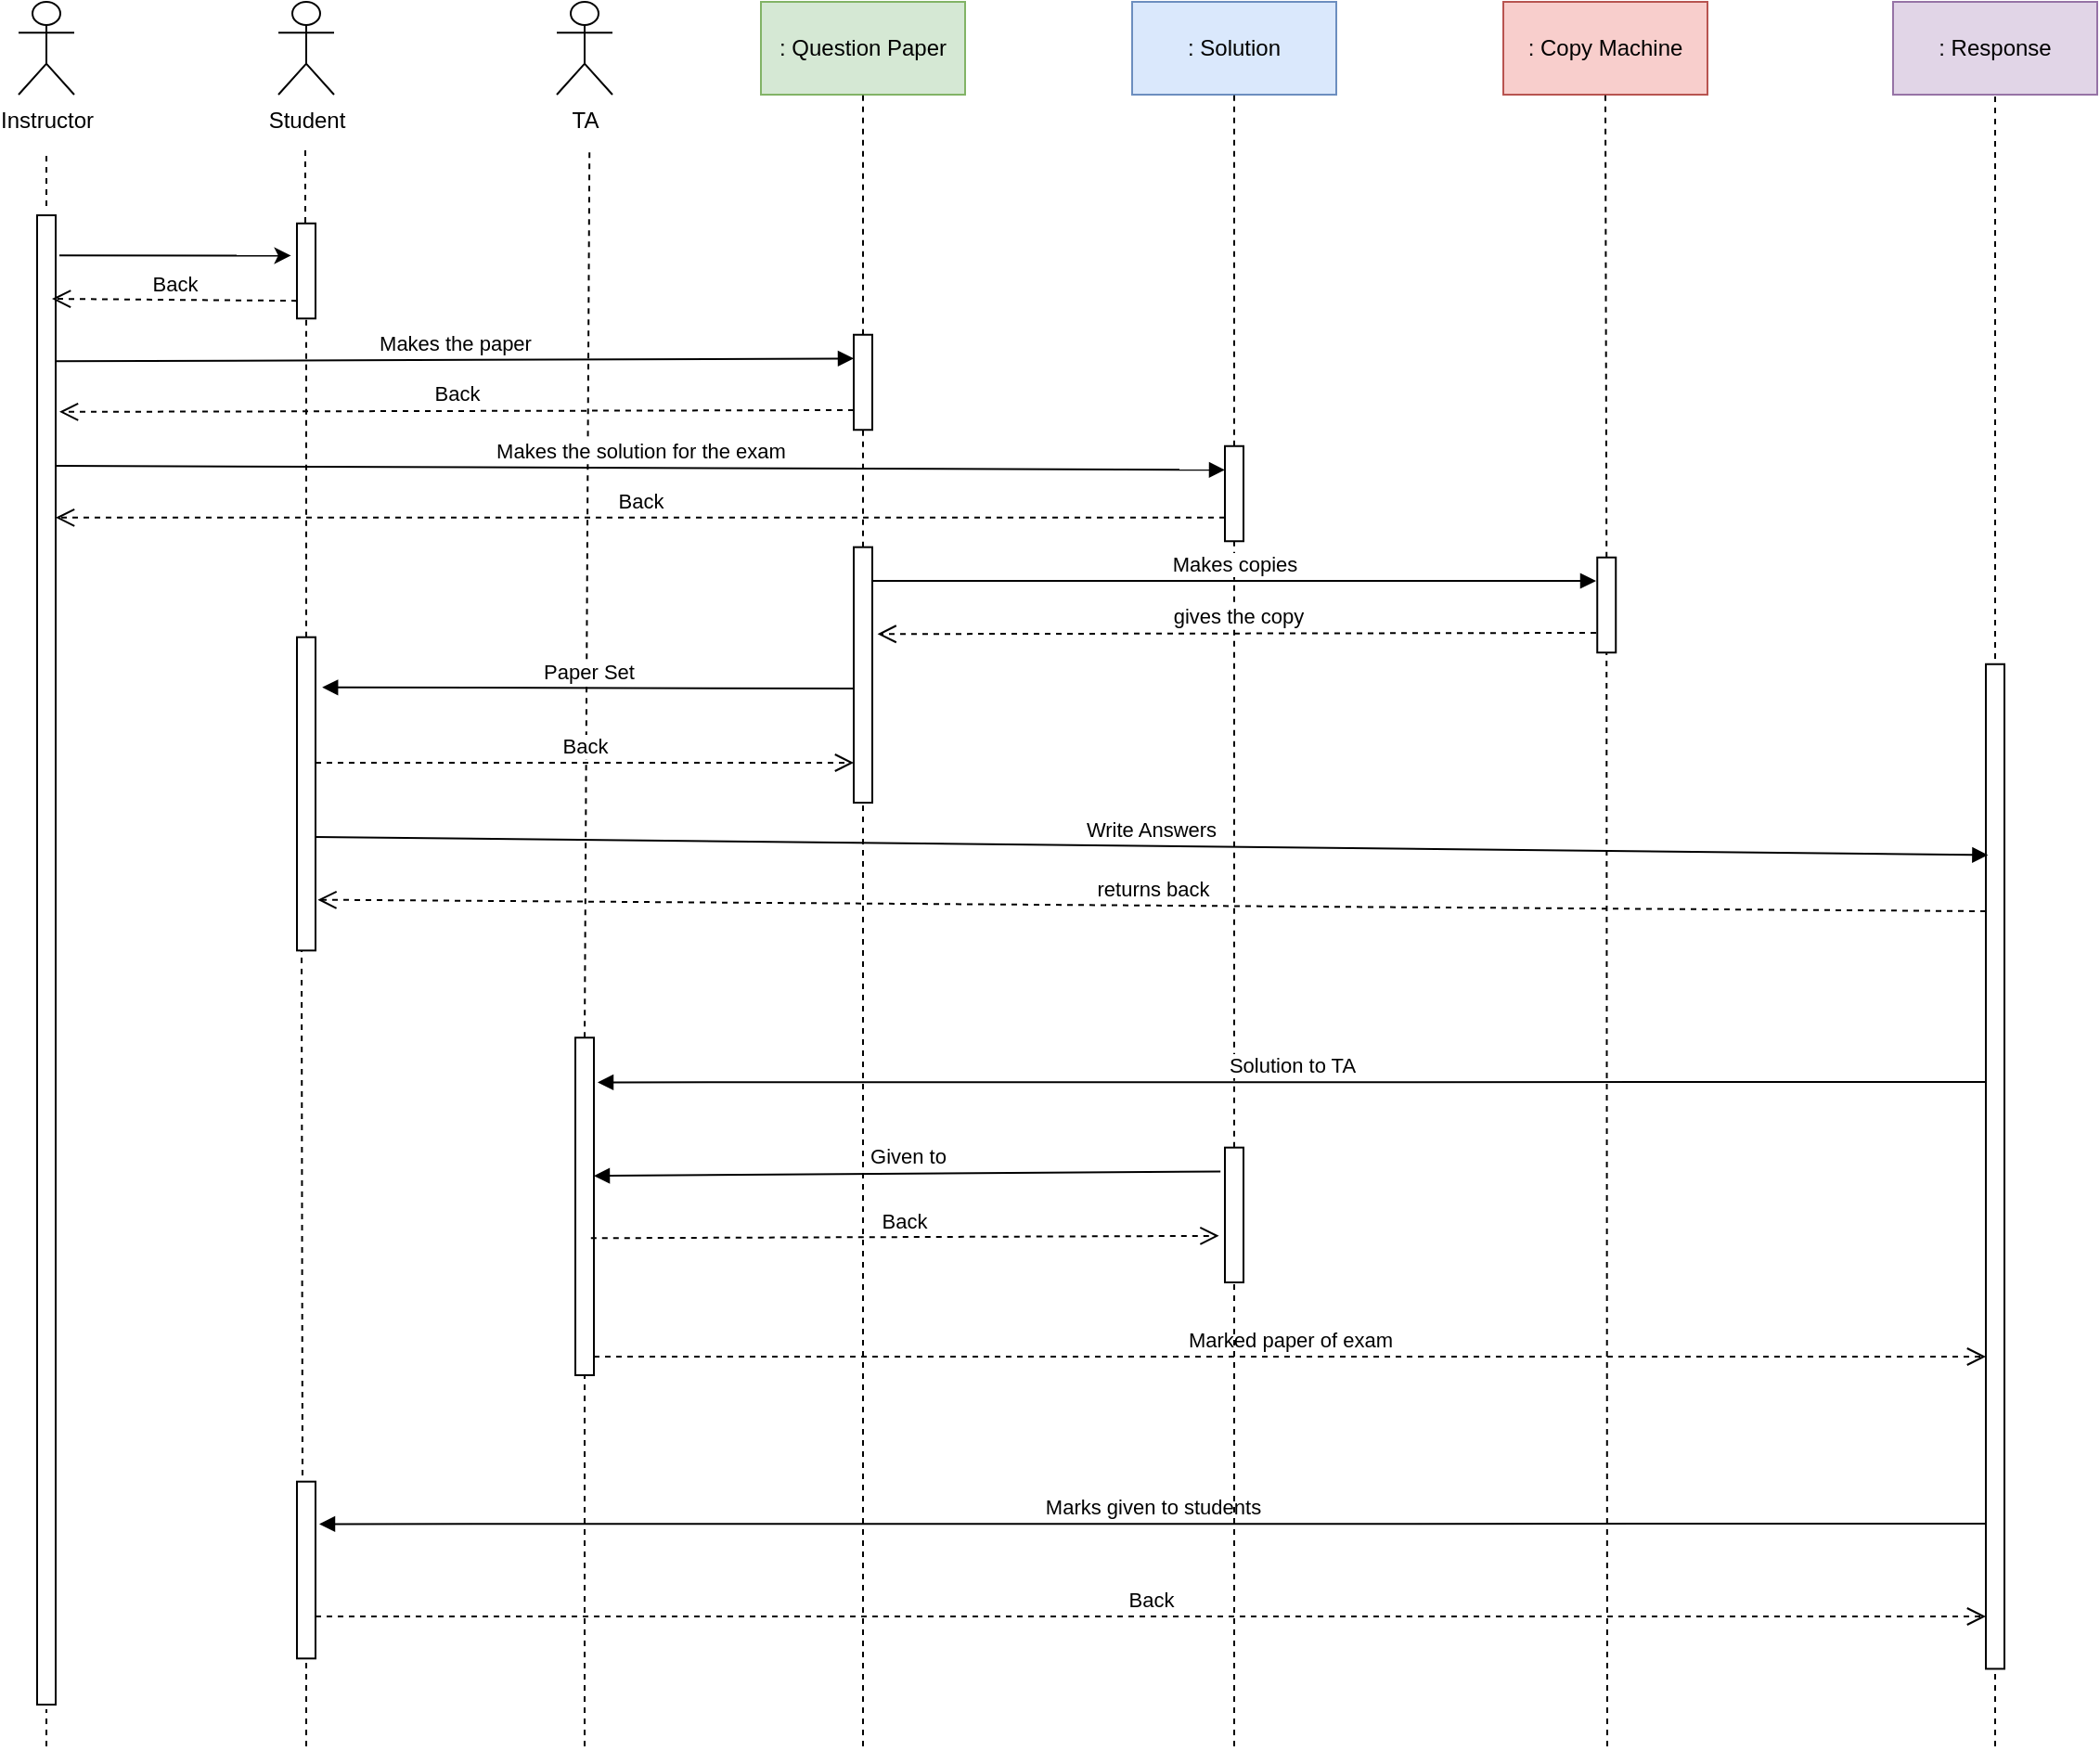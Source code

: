 <mxfile version="21.7.5" type="google">
  <diagram name="Page-1" id="-abYSllu3rA4XmmSDU0x">
    <mxGraphModel grid="1" page="1" gridSize="10" guides="1" tooltips="1" connect="1" arrows="1" fold="1" pageScale="1" pageWidth="850" pageHeight="1100" math="0" shadow="0">
      <root>
        <mxCell id="0" />
        <mxCell id="1" parent="0" />
        <mxCell id="s119n0hRVd0cdScqGwsp-1" value="Instructor&lt;br&gt;" style="shape=umlActor;verticalLabelPosition=bottom;verticalAlign=top;html=1;" vertex="1" parent="1">
          <mxGeometry x="20" y="20" width="30" height="50" as="geometry" />
        </mxCell>
        <mxCell id="s119n0hRVd0cdScqGwsp-2" value="Student&lt;br&gt;" style="shape=umlActor;verticalLabelPosition=bottom;verticalAlign=top;html=1;" vertex="1" parent="1">
          <mxGeometry x="160" y="20" width="30" height="50" as="geometry" />
        </mxCell>
        <mxCell id="s119n0hRVd0cdScqGwsp-3" value="TA&lt;br&gt;" style="shape=umlActor;verticalLabelPosition=bottom;verticalAlign=top;html=1;" vertex="1" parent="1">
          <mxGeometry x="310" y="20" width="30" height="50" as="geometry" />
        </mxCell>
        <mxCell id="s119n0hRVd0cdScqGwsp-4" value=": Question Paper" style="rounded=0;whiteSpace=wrap;html=1;fillColor=#d5e8d4;strokeColor=#82b366;" vertex="1" parent="1">
          <mxGeometry x="420" y="20" width="110" height="50" as="geometry" />
        </mxCell>
        <mxCell id="s119n0hRVd0cdScqGwsp-5" value=": Solution" style="rounded=0;whiteSpace=wrap;html=1;fillColor=#dae8fc;strokeColor=#6c8ebf;" vertex="1" parent="1">
          <mxGeometry x="620" y="20" width="110" height="50" as="geometry" />
        </mxCell>
        <mxCell id="s119n0hRVd0cdScqGwsp-6" value=": Copy Machine" style="rounded=0;whiteSpace=wrap;html=1;fillColor=#f8cecc;strokeColor=#b85450;" vertex="1" parent="1">
          <mxGeometry x="820" y="20" width="110" height="50" as="geometry" />
        </mxCell>
        <mxCell id="s119n0hRVd0cdScqGwsp-7" value=": Response" style="rounded=0;whiteSpace=wrap;html=1;fillColor=#e1d5e7;strokeColor=#9673a6;" vertex="1" parent="1">
          <mxGeometry x="1030" y="20" width="110" height="50" as="geometry" />
        </mxCell>
        <mxCell id="s119n0hRVd0cdScqGwsp-8" value="" style="endArrow=none;dashed=1;html=1;rounded=0;" edge="1" parent="1">
          <mxGeometry width="50" height="50" relative="1" as="geometry">
            <mxPoint x="35" y="130" as="sourcePoint" />
            <mxPoint x="35" y="100" as="targetPoint" />
          </mxGeometry>
        </mxCell>
        <mxCell id="s119n0hRVd0cdScqGwsp-12" value="" style="endArrow=none;dashed=1;html=1;rounded=0;" edge="1" parent="1">
          <mxGeometry width="50" height="50" relative="1" as="geometry">
            <mxPoint x="174.49" y="100" as="sourcePoint" />
            <mxPoint x="174.49" y="140" as="targetPoint" />
          </mxGeometry>
        </mxCell>
        <mxCell id="s119n0hRVd0cdScqGwsp-13" value="" style="endArrow=none;dashed=1;html=1;rounded=0;exitX=1;exitY=0.5;exitDx=0;exitDy=0;" edge="1" parent="1" source="s119n0hRVd0cdScqGwsp-24">
          <mxGeometry width="50" height="50" relative="1" as="geometry">
            <mxPoint x="327.62" y="420" as="sourcePoint" />
            <mxPoint x="327.62" y="100" as="targetPoint" />
          </mxGeometry>
        </mxCell>
        <mxCell id="s119n0hRVd0cdScqGwsp-14" value="" style="endArrow=none;dashed=1;html=1;rounded=0;entryX=0.5;entryY=1;entryDx=0;entryDy=0;exitX=1;exitY=0.5;exitDx=0;exitDy=0;" edge="1" parent="1" source="s119n0hRVd0cdScqGwsp-26" target="s119n0hRVd0cdScqGwsp-4">
          <mxGeometry width="50" height="50" relative="1" as="geometry">
            <mxPoint x="475" y="180" as="sourcePoint" />
            <mxPoint x="540" y="280" as="targetPoint" />
          </mxGeometry>
        </mxCell>
        <mxCell id="s119n0hRVd0cdScqGwsp-15" value="" style="endArrow=none;dashed=1;html=1;rounded=0;entryX=0.5;entryY=1;entryDx=0;entryDy=0;exitX=1;exitY=0.5;exitDx=0;exitDy=0;" edge="1" parent="1" source="s119n0hRVd0cdScqGwsp-27" target="s119n0hRVd0cdScqGwsp-5">
          <mxGeometry width="50" height="50" relative="1" as="geometry">
            <mxPoint x="675" y="220" as="sourcePoint" />
            <mxPoint x="540" y="230" as="targetPoint" />
          </mxGeometry>
        </mxCell>
        <mxCell id="s119n0hRVd0cdScqGwsp-16" value="" style="endArrow=none;dashed=1;html=1;rounded=0;entryX=0.5;entryY=1;entryDx=0;entryDy=0;exitX=1;exitY=0.5;exitDx=0;exitDy=0;" edge="1" parent="1" source="s119n0hRVd0cdScqGwsp-28" target="s119n0hRVd0cdScqGwsp-6">
          <mxGeometry width="50" height="50" relative="1" as="geometry">
            <mxPoint x="875" y="270" as="sourcePoint" />
            <mxPoint x="540" y="230" as="targetPoint" />
          </mxGeometry>
        </mxCell>
        <mxCell id="s119n0hRVd0cdScqGwsp-17" value="" style="endArrow=none;dashed=1;html=1;rounded=0;entryX=0.5;entryY=1;entryDx=0;entryDy=0;" edge="1" parent="1" target="s119n0hRVd0cdScqGwsp-7">
          <mxGeometry width="50" height="50" relative="1" as="geometry">
            <mxPoint x="1085" y="380" as="sourcePoint" />
            <mxPoint x="1070" y="130" as="targetPoint" />
          </mxGeometry>
        </mxCell>
        <mxCell id="s119n0hRVd0cdScqGwsp-18" value="" style="rounded=0;whiteSpace=wrap;html=1;rotation=-90;" vertex="1" parent="1">
          <mxGeometry x="-366.25" y="531.25" width="802.5" height="10" as="geometry" />
        </mxCell>
        <mxCell id="s119n0hRVd0cdScqGwsp-19" value="" style="rounded=0;whiteSpace=wrap;html=1;rotation=-90;" vertex="1" parent="1">
          <mxGeometry x="149.37" y="160" width="51.25" height="10" as="geometry" />
        </mxCell>
        <mxCell id="s119n0hRVd0cdScqGwsp-24" value="" style="rounded=0;whiteSpace=wrap;html=1;rotation=-90;" vertex="1" parent="1">
          <mxGeometry x="234.07" y="664.07" width="181.88" height="10" as="geometry" />
        </mxCell>
        <mxCell id="s119n0hRVd0cdScqGwsp-26" value="" style="rounded=0;whiteSpace=wrap;html=1;rotation=-90;" vertex="1" parent="1">
          <mxGeometry x="449.38" y="220" width="51.25" height="10" as="geometry" />
        </mxCell>
        <mxCell id="s119n0hRVd0cdScqGwsp-27" value="" style="rounded=0;whiteSpace=wrap;html=1;rotation=-90;" vertex="1" parent="1">
          <mxGeometry x="649.37" y="280" width="51.25" height="10" as="geometry" />
        </mxCell>
        <mxCell id="s119n0hRVd0cdScqGwsp-28" value="" style="rounded=0;whiteSpace=wrap;html=1;rotation=-90;" vertex="1" parent="1">
          <mxGeometry x="850" y="340" width="51.25" height="10" as="geometry" />
        </mxCell>
        <mxCell id="s119n0hRVd0cdScqGwsp-29" value="" style="rounded=0;whiteSpace=wrap;html=1;rotation=-90;" vertex="1" parent="1">
          <mxGeometry x="814.34" y="642.55" width="541.34" height="10" as="geometry" />
        </mxCell>
        <mxCell id="s119n0hRVd0cdScqGwsp-30" value="" style="endArrow=none;dashed=1;html=1;rounded=0;exitX=1;exitY=0.5;exitDx=0;exitDy=0;" edge="1" parent="1" source="s119n0hRVd0cdScqGwsp-37">
          <mxGeometry width="50" height="50" relative="1" as="geometry">
            <mxPoint x="175" y="340" as="sourcePoint" />
            <mxPoint x="175" y="190" as="targetPoint" />
          </mxGeometry>
        </mxCell>
        <mxCell id="s119n0hRVd0cdScqGwsp-31" value="" style="endArrow=none;dashed=1;html=1;rounded=0;entryX=0;entryY=0.5;entryDx=0;entryDy=0;exitX=1;exitY=0.5;exitDx=0;exitDy=0;" edge="1" parent="1" source="s119n0hRVd0cdScqGwsp-38" target="s119n0hRVd0cdScqGwsp-26">
          <mxGeometry width="50" height="50" relative="1" as="geometry">
            <mxPoint x="475" y="300" as="sourcePoint" />
            <mxPoint x="480" y="270" as="targetPoint" />
          </mxGeometry>
        </mxCell>
        <mxCell id="s119n0hRVd0cdScqGwsp-32" value="" style="endArrow=none;dashed=1;html=1;rounded=0;entryX=0;entryY=0.5;entryDx=0;entryDy=0;exitX=1;exitY=0.5;exitDx=0;exitDy=0;" edge="1" parent="1" source="s119n0hRVd0cdScqGwsp-40" target="s119n0hRVd0cdScqGwsp-27">
          <mxGeometry width="50" height="50" relative="1" as="geometry">
            <mxPoint x="675" y="500" as="sourcePoint" />
            <mxPoint x="480" y="200" as="targetPoint" />
          </mxGeometry>
        </mxCell>
        <mxCell id="s119n0hRVd0cdScqGwsp-33" value="" style="endArrow=none;dashed=1;html=1;rounded=0;entryX=0;entryY=0.5;entryDx=0;entryDy=0;" edge="1" parent="1" target="s119n0hRVd0cdScqGwsp-28">
          <mxGeometry width="50" height="50" relative="1" as="geometry">
            <mxPoint x="876" y="960" as="sourcePoint" />
            <mxPoint x="480" y="400" as="targetPoint" />
          </mxGeometry>
        </mxCell>
        <mxCell id="s119n0hRVd0cdScqGwsp-35" value="" style="rounded=0;whiteSpace=wrap;html=1;rotation=-90;" vertex="1" parent="1">
          <mxGeometry x="156.16" y="381.49" width="37.67" height="10" as="geometry" />
        </mxCell>
        <mxCell id="s119n0hRVd0cdScqGwsp-37" value="" style="rounded=0;whiteSpace=wrap;html=1;rotation=-90;" vertex="1" parent="1">
          <mxGeometry x="90.59" y="441.76" width="168.82" height="10" as="geometry" />
        </mxCell>
        <mxCell id="s119n0hRVd0cdScqGwsp-38" value="" style="rounded=0;whiteSpace=wrap;html=1;rotation=-90;" vertex="1" parent="1">
          <mxGeometry x="406.17" y="377.67" width="137.67" height="10" as="geometry" />
        </mxCell>
        <mxCell id="s119n0hRVd0cdScqGwsp-40" value="" style="rounded=0;whiteSpace=wrap;html=1;rotation=-90;" vertex="1" parent="1">
          <mxGeometry x="638.67" y="668.67" width="72.65" height="10" as="geometry" />
        </mxCell>
        <mxCell id="s119n0hRVd0cdScqGwsp-42" value="" style="endArrow=classic;html=1;rounded=0;exitX=0.973;exitY=1.2;exitDx=0;exitDy=0;exitPerimeter=0;entryX=0.617;entryY=-0.319;entryDx=0;entryDy=0;entryPerimeter=0;" edge="1" parent="1" source="s119n0hRVd0cdScqGwsp-18">
          <mxGeometry width="50" height="50" relative="1" as="geometry">
            <mxPoint x="43.6" y="159.995" as="sourcePoint" />
            <mxPoint x="166.805" y="156.714" as="targetPoint" />
          </mxGeometry>
        </mxCell>
        <mxCell id="s119n0hRVd0cdScqGwsp-43" value="Back" style="html=1;verticalAlign=bottom;endArrow=open;dashed=1;endSize=8;curved=0;rounded=0;entryX=0.922;entryY=0.8;entryDx=0;entryDy=0;entryPerimeter=0;exitX=0.25;exitY=0;exitDx=0;exitDy=0;" edge="1" parent="1">
          <mxGeometry relative="1" as="geometry">
            <mxPoint x="169.995" y="181.083" as="sourcePoint" />
            <mxPoint x="38" y="180.0" as="targetPoint" />
          </mxGeometry>
        </mxCell>
        <mxCell id="s119n0hRVd0cdScqGwsp-44" value="Makes the paper" style="html=1;verticalAlign=bottom;endArrow=block;curved=0;rounded=0;exitX=0.902;exitY=1.04;exitDx=0;exitDy=0;exitPerimeter=0;entryX=0.75;entryY=0;entryDx=0;entryDy=0;" edge="1" parent="1" source="s119n0hRVd0cdScqGwsp-18" target="s119n0hRVd0cdScqGwsp-26">
          <mxGeometry width="80" relative="1" as="geometry">
            <mxPoint x="380" y="280" as="sourcePoint" />
            <mxPoint x="460" y="280" as="targetPoint" />
          </mxGeometry>
        </mxCell>
        <mxCell id="s119n0hRVd0cdScqGwsp-49" value="Back" style="html=1;verticalAlign=bottom;endArrow=open;dashed=1;endSize=8;curved=0;rounded=0;entryX=0.868;entryY=1.2;entryDx=0;entryDy=0;entryPerimeter=0;" edge="1" parent="1" target="s119n0hRVd0cdScqGwsp-18">
          <mxGeometry relative="1" as="geometry">
            <mxPoint x="470" y="240" as="sourcePoint" />
            <mxPoint x="109" y="240.0" as="targetPoint" />
          </mxGeometry>
        </mxCell>
        <mxCell id="s119n0hRVd0cdScqGwsp-51" value="Makes the solution for the exam" style="html=1;verticalAlign=bottom;endArrow=block;curved=0;rounded=0;entryX=0.75;entryY=0;entryDx=0;entryDy=0;" edge="1" parent="1" target="s119n0hRVd0cdScqGwsp-27">
          <mxGeometry width="80" relative="1" as="geometry">
            <mxPoint x="40" y="270" as="sourcePoint" />
            <mxPoint x="460" y="274" as="targetPoint" />
          </mxGeometry>
        </mxCell>
        <mxCell id="s119n0hRVd0cdScqGwsp-52" value="Back" style="html=1;verticalAlign=bottom;endArrow=open;dashed=1;endSize=8;curved=0;rounded=0;entryX=0.797;entryY=1;entryDx=0;entryDy=0;entryPerimeter=0;exitX=0.25;exitY=0;exitDx=0;exitDy=0;" edge="1" parent="1" source="s119n0hRVd0cdScqGwsp-27" target="s119n0hRVd0cdScqGwsp-18">
          <mxGeometry relative="1" as="geometry">
            <mxPoint x="480" y="250" as="sourcePoint" />
            <mxPoint x="49" y="246" as="targetPoint" />
          </mxGeometry>
        </mxCell>
        <mxCell id="s119n0hRVd0cdScqGwsp-53" value="Paper Set" style="html=1;verticalAlign=bottom;endArrow=block;curved=0;rounded=0;entryX=0.84;entryY=1.36;entryDx=0;entryDy=0;entryPerimeter=0;" edge="1" parent="1" target="s119n0hRVd0cdScqGwsp-37">
          <mxGeometry width="80" relative="1" as="geometry">
            <mxPoint x="470" y="390" as="sourcePoint" />
            <mxPoint x="200" y="390" as="targetPoint" />
          </mxGeometry>
        </mxCell>
        <mxCell id="s119n0hRVd0cdScqGwsp-54" value="Back" style="html=1;verticalAlign=bottom;endArrow=open;dashed=1;endSize=8;curved=0;rounded=0;" edge="1" parent="1">
          <mxGeometry relative="1" as="geometry">
            <mxPoint x="180" y="430" as="sourcePoint" />
            <mxPoint x="470" y="430" as="targetPoint" />
          </mxGeometry>
        </mxCell>
        <mxCell id="s119n0hRVd0cdScqGwsp-55" value="Write Answers" style="html=1;verticalAlign=bottom;endArrow=block;curved=0;rounded=0;exitX=0.864;exitY=1.04;exitDx=0;exitDy=0;exitPerimeter=0;entryX=0.81;entryY=0.119;entryDx=0;entryDy=0;entryPerimeter=0;" edge="1" parent="1" target="s119n0hRVd0cdScqGwsp-29">
          <mxGeometry width="80" relative="1" as="geometry">
            <mxPoint x="180" y="470" as="sourcePoint" />
            <mxPoint x="1070" y="480" as="targetPoint" />
          </mxGeometry>
        </mxCell>
        <mxCell id="s119n0hRVd0cdScqGwsp-56" value="returns back" style="html=1;verticalAlign=bottom;endArrow=open;dashed=1;endSize=8;curved=0;rounded=0;entryX=0.162;entryY=1.12;entryDx=0;entryDy=0;entryPerimeter=0;" edge="1" parent="1" target="s119n0hRVd0cdScqGwsp-37">
          <mxGeometry relative="1" as="geometry">
            <mxPoint x="1080" y="510" as="sourcePoint" />
            <mxPoint x="220" y="510" as="targetPoint" />
          </mxGeometry>
        </mxCell>
        <mxCell id="s119n0hRVd0cdScqGwsp-57" value="Solution to TA" style="html=1;verticalAlign=bottom;endArrow=block;curved=0;rounded=0;entryX=0.84;entryY=1.36;entryDx=0;entryDy=0;entryPerimeter=0;" edge="1" parent="1">
          <mxGeometry width="80" relative="1" as="geometry">
            <mxPoint x="1080" y="602" as="sourcePoint" />
            <mxPoint x="332" y="602.19" as="targetPoint" />
          </mxGeometry>
        </mxCell>
        <mxCell id="s119n0hRVd0cdScqGwsp-58" value="Given to" style="html=1;verticalAlign=bottom;endArrow=block;curved=0;rounded=0;entryX=0.84;entryY=1.36;entryDx=0;entryDy=0;entryPerimeter=0;exitX=0.823;exitY=-0.239;exitDx=0;exitDy=0;exitPerimeter=0;" edge="1" parent="1" source="s119n0hRVd0cdScqGwsp-40">
          <mxGeometry width="80" relative="1" as="geometry">
            <mxPoint x="1078" y="657.4" as="sourcePoint" />
            <mxPoint x="330" y="652.59" as="targetPoint" />
          </mxGeometry>
        </mxCell>
        <mxCell id="s119n0hRVd0cdScqGwsp-59" value="Back" style="html=1;verticalAlign=bottom;endArrow=open;dashed=1;endSize=8;curved=0;rounded=0;entryX=0.345;entryY=-0.32;entryDx=0;entryDy=0;entryPerimeter=0;exitX=0.406;exitY=0.839;exitDx=0;exitDy=0;exitPerimeter=0;" edge="1" parent="1" target="s119n0hRVd0cdScqGwsp-40" source="s119n0hRVd0cdScqGwsp-24">
          <mxGeometry relative="1" as="geometry">
            <mxPoint x="330" y="700" as="sourcePoint" />
            <mxPoint x="620" y="700" as="targetPoint" />
          </mxGeometry>
        </mxCell>
        <mxCell id="s119n0hRVd0cdScqGwsp-60" value="Marked paper of exam" style="html=1;verticalAlign=bottom;endArrow=open;dashed=1;endSize=8;curved=0;rounded=0;" edge="1" parent="1">
          <mxGeometry relative="1" as="geometry">
            <mxPoint x="330" y="750" as="sourcePoint" />
            <mxPoint x="1080" y="750" as="targetPoint" />
          </mxGeometry>
        </mxCell>
        <mxCell id="s119n0hRVd0cdScqGwsp-61" value="" style="endArrow=none;dashed=1;html=1;rounded=0;entryX=0;entryY=0.25;entryDx=0;entryDy=0;" edge="1" parent="1" target="s119n0hRVd0cdScqGwsp-37">
          <mxGeometry width="50" height="50" relative="1" as="geometry">
            <mxPoint x="173" y="820" as="sourcePoint" />
            <mxPoint x="220" y="680" as="targetPoint" />
          </mxGeometry>
        </mxCell>
        <mxCell id="s119n0hRVd0cdScqGwsp-62" value="" style="rounded=0;whiteSpace=wrap;html=1;rotation=-90;" vertex="1" parent="1">
          <mxGeometry x="127.34" y="860" width="95.31" height="10" as="geometry" />
        </mxCell>
        <mxCell id="s119n0hRVd0cdScqGwsp-63" value="Marks given to students" style="html=1;verticalAlign=bottom;endArrow=block;curved=0;rounded=0;entryX=0.84;entryY=1.36;entryDx=0;entryDy=0;entryPerimeter=0;" edge="1" parent="1">
          <mxGeometry width="80" relative="1" as="geometry">
            <mxPoint x="1080" y="840" as="sourcePoint" />
            <mxPoint x="182" y="840.19" as="targetPoint" />
          </mxGeometry>
        </mxCell>
        <mxCell id="s119n0hRVd0cdScqGwsp-64" value="Back" style="html=1;verticalAlign=bottom;endArrow=open;dashed=1;endSize=8;curved=0;rounded=0;" edge="1" parent="1">
          <mxGeometry relative="1" as="geometry">
            <mxPoint x="180" y="890" as="sourcePoint" />
            <mxPoint x="1080" y="890" as="targetPoint" />
          </mxGeometry>
        </mxCell>
        <mxCell id="s119n0hRVd0cdScqGwsp-65" value="" style="endArrow=none;dashed=1;html=1;rounded=0;entryX=0;entryY=0.5;entryDx=0;entryDy=0;" edge="1" parent="1" target="s119n0hRVd0cdScqGwsp-38">
          <mxGeometry width="50" height="50" relative="1" as="geometry">
            <mxPoint x="475" y="960" as="sourcePoint" />
            <mxPoint x="580" y="660" as="targetPoint" />
          </mxGeometry>
        </mxCell>
        <mxCell id="s119n0hRVd0cdScqGwsp-66" value="" style="endArrow=none;dashed=1;html=1;rounded=0;entryX=0;entryY=0.5;entryDx=0;entryDy=0;" edge="1" parent="1" target="s119n0hRVd0cdScqGwsp-40">
          <mxGeometry width="50" height="50" relative="1" as="geometry">
            <mxPoint x="675" y="960" as="sourcePoint" />
            <mxPoint x="580" y="660" as="targetPoint" />
          </mxGeometry>
        </mxCell>
        <mxCell id="s119n0hRVd0cdScqGwsp-67" value="" style="endArrow=none;dashed=1;html=1;rounded=0;" edge="1" parent="1">
          <mxGeometry width="50" height="50" relative="1" as="geometry">
            <mxPoint x="1085" y="960" as="sourcePoint" />
            <mxPoint x="1085" y="920" as="targetPoint" />
          </mxGeometry>
        </mxCell>
        <mxCell id="s119n0hRVd0cdScqGwsp-68" value="Makes copies" style="html=1;verticalAlign=bottom;endArrow=block;curved=0;rounded=0;exitX=0.902;exitY=1.04;exitDx=0;exitDy=0;exitPerimeter=0;" edge="1" parent="1">
          <mxGeometry width="80" relative="1" as="geometry">
            <mxPoint x="480" y="332" as="sourcePoint" />
            <mxPoint x="870" y="332" as="targetPoint" />
          </mxGeometry>
        </mxCell>
        <mxCell id="s119n0hRVd0cdScqGwsp-69" value="gives the copy" style="html=1;verticalAlign=bottom;endArrow=open;dashed=1;endSize=8;curved=0;rounded=0;entryX=0.66;entryY=1.279;entryDx=0;entryDy=0;entryPerimeter=0;" edge="1" parent="1" target="s119n0hRVd0cdScqGwsp-38">
          <mxGeometry relative="1" as="geometry">
            <mxPoint x="870" y="360" as="sourcePoint" />
            <mxPoint x="570" y="421" as="targetPoint" />
          </mxGeometry>
        </mxCell>
        <mxCell id="s119n0hRVd0cdScqGwsp-70" value="" style="endArrow=none;dashed=1;html=1;rounded=0;entryX=0;entryY=0.5;entryDx=0;entryDy=0;" edge="1" parent="1" target="s119n0hRVd0cdScqGwsp-62">
          <mxGeometry width="50" height="50" relative="1" as="geometry">
            <mxPoint x="175" y="960" as="sourcePoint" />
            <mxPoint x="193.83" y="960" as="targetPoint" />
          </mxGeometry>
        </mxCell>
        <mxCell id="s119n0hRVd0cdScqGwsp-71" value="" style="endArrow=none;dashed=1;html=1;rounded=0;" edge="1" parent="1">
          <mxGeometry width="50" height="50" relative="1" as="geometry">
            <mxPoint x="35" y="960" as="sourcePoint" />
            <mxPoint x="35" y="940" as="targetPoint" />
          </mxGeometry>
        </mxCell>
        <mxCell id="s119n0hRVd0cdScqGwsp-72" value="" style="endArrow=none;dashed=1;html=1;rounded=0;entryX=0;entryY=0.5;entryDx=0;entryDy=0;" edge="1" parent="1" target="s119n0hRVd0cdScqGwsp-24">
          <mxGeometry width="50" height="50" relative="1" as="geometry">
            <mxPoint x="325" y="960" as="sourcePoint" />
            <mxPoint x="590" y="810" as="targetPoint" />
          </mxGeometry>
        </mxCell>
      </root>
    </mxGraphModel>
  </diagram>
</mxfile>
